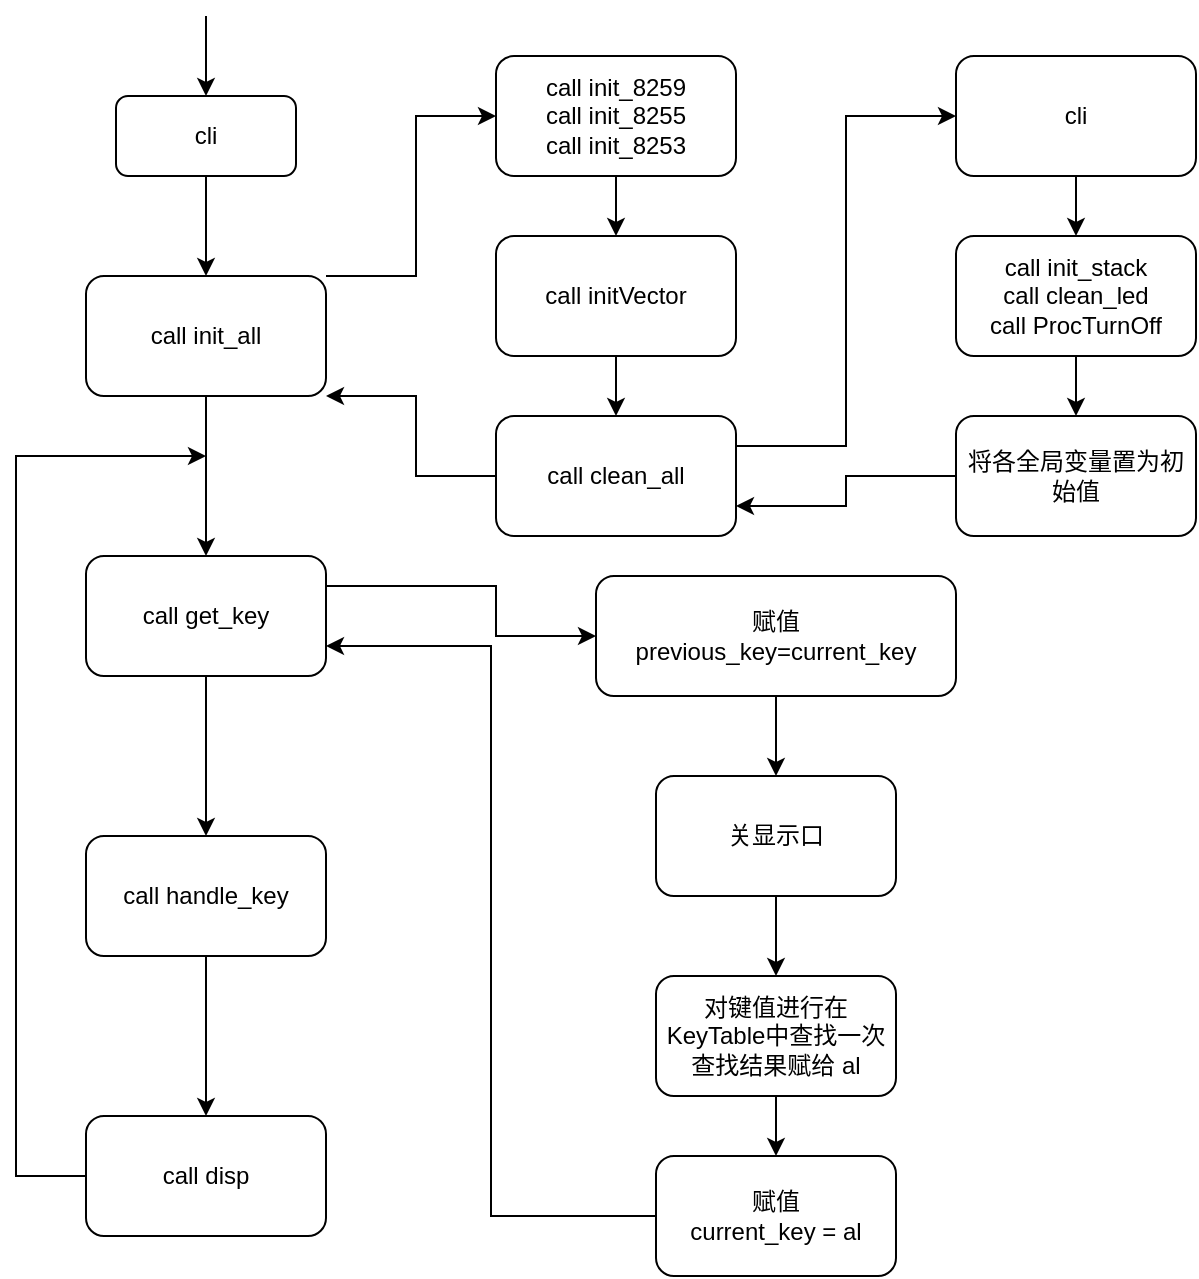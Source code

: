 <mxfile version="13.6.6" type="device"><diagram id="C5RBs43oDa-KdzZeNtuy" name="Page-1"><mxGraphModel dx="1422" dy="763" grid="1" gridSize="10" guides="1" tooltips="1" connect="1" arrows="1" fold="1" page="1" pageScale="1" pageWidth="827" pageHeight="1169" math="0" shadow="0"><root><mxCell id="WIyWlLk6GJQsqaUBKTNV-0"/><mxCell id="WIyWlLk6GJQsqaUBKTNV-1" parent="WIyWlLk6GJQsqaUBKTNV-0"/><mxCell id="xLt9MoEXi_RNRk2aKvtq-3" value="" style="edgeStyle=orthogonalEdgeStyle;rounded=0;orthogonalLoop=1;jettySize=auto;html=1;" edge="1" parent="WIyWlLk6GJQsqaUBKTNV-1" source="xLt9MoEXi_RNRk2aKvtq-1" target="xLt9MoEXi_RNRk2aKvtq-2"><mxGeometry relative="1" as="geometry"/></mxCell><mxCell id="xLt9MoEXi_RNRk2aKvtq-1" value="cli" style="rounded=1;whiteSpace=wrap;html=1;" vertex="1" parent="WIyWlLk6GJQsqaUBKTNV-1"><mxGeometry x="90" y="60" width="90" height="40" as="geometry"/></mxCell><mxCell id="xLt9MoEXi_RNRk2aKvtq-5" value="" style="edgeStyle=orthogonalEdgeStyle;rounded=0;orthogonalLoop=1;jettySize=auto;html=1;" edge="1" parent="WIyWlLk6GJQsqaUBKTNV-1" source="xLt9MoEXi_RNRk2aKvtq-2" target="xLt9MoEXi_RNRk2aKvtq-4"><mxGeometry relative="1" as="geometry"/></mxCell><mxCell id="xLt9MoEXi_RNRk2aKvtq-21" style="edgeStyle=orthogonalEdgeStyle;rounded=0;orthogonalLoop=1;jettySize=auto;html=1;exitX=1;exitY=0;exitDx=0;exitDy=0;entryX=0;entryY=0.5;entryDx=0;entryDy=0;" edge="1" parent="WIyWlLk6GJQsqaUBKTNV-1" source="xLt9MoEXi_RNRk2aKvtq-2" target="xLt9MoEXi_RNRk2aKvtq-14"><mxGeometry relative="1" as="geometry"><Array as="points"><mxPoint x="240" y="150"/><mxPoint x="240" y="70"/></Array></mxGeometry></mxCell><mxCell id="xLt9MoEXi_RNRk2aKvtq-2" value="call init_all" style="whiteSpace=wrap;html=1;rounded=1;" vertex="1" parent="WIyWlLk6GJQsqaUBKTNV-1"><mxGeometry x="75" y="150" width="120" height="60" as="geometry"/></mxCell><mxCell id="xLt9MoEXi_RNRk2aKvtq-7" value="" style="edgeStyle=orthogonalEdgeStyle;rounded=0;orthogonalLoop=1;jettySize=auto;html=1;" edge="1" parent="WIyWlLk6GJQsqaUBKTNV-1" source="xLt9MoEXi_RNRk2aKvtq-4" target="xLt9MoEXi_RNRk2aKvtq-6"><mxGeometry relative="1" as="geometry"/></mxCell><mxCell id="xLt9MoEXi_RNRk2aKvtq-42" style="edgeStyle=orthogonalEdgeStyle;rounded=0;orthogonalLoop=1;jettySize=auto;html=1;exitX=1;exitY=0.25;exitDx=0;exitDy=0;entryX=0;entryY=0.5;entryDx=0;entryDy=0;" edge="1" parent="WIyWlLk6GJQsqaUBKTNV-1" source="xLt9MoEXi_RNRk2aKvtq-4" target="xLt9MoEXi_RNRk2aKvtq-32"><mxGeometry relative="1" as="geometry"><Array as="points"><mxPoint x="280" y="305"/><mxPoint x="280" y="330"/></Array></mxGeometry></mxCell><mxCell id="xLt9MoEXi_RNRk2aKvtq-4" value="&lt;div&gt;call get_key&lt;/div&gt;" style="whiteSpace=wrap;html=1;rounded=1;" vertex="1" parent="WIyWlLk6GJQsqaUBKTNV-1"><mxGeometry x="75" y="290" width="120" height="60" as="geometry"/></mxCell><mxCell id="xLt9MoEXi_RNRk2aKvtq-9" value="" style="edgeStyle=orthogonalEdgeStyle;rounded=0;orthogonalLoop=1;jettySize=auto;html=1;" edge="1" parent="WIyWlLk6GJQsqaUBKTNV-1" source="xLt9MoEXi_RNRk2aKvtq-6" target="xLt9MoEXi_RNRk2aKvtq-8"><mxGeometry relative="1" as="geometry"/></mxCell><mxCell id="xLt9MoEXi_RNRk2aKvtq-6" value="call handle_key" style="whiteSpace=wrap;html=1;rounded=1;" vertex="1" parent="WIyWlLk6GJQsqaUBKTNV-1"><mxGeometry x="75" y="430" width="120" height="60" as="geometry"/></mxCell><mxCell id="xLt9MoEXi_RNRk2aKvtq-10" style="edgeStyle=orthogonalEdgeStyle;rounded=0;orthogonalLoop=1;jettySize=auto;html=1;" edge="1" parent="WIyWlLk6GJQsqaUBKTNV-1" source="xLt9MoEXi_RNRk2aKvtq-8"><mxGeometry relative="1" as="geometry"><mxPoint x="135" y="240" as="targetPoint"/><Array as="points"><mxPoint x="40" y="600"/><mxPoint x="40" y="240"/></Array></mxGeometry></mxCell><mxCell id="xLt9MoEXi_RNRk2aKvtq-8" value="call disp" style="whiteSpace=wrap;html=1;rounded=1;" vertex="1" parent="WIyWlLk6GJQsqaUBKTNV-1"><mxGeometry x="75" y="570" width="120" height="60" as="geometry"/></mxCell><mxCell id="xLt9MoEXi_RNRk2aKvtq-17" value="" style="edgeStyle=orthogonalEdgeStyle;rounded=0;orthogonalLoop=1;jettySize=auto;html=1;" edge="1" parent="WIyWlLk6GJQsqaUBKTNV-1" source="xLt9MoEXi_RNRk2aKvtq-14" target="xLt9MoEXi_RNRk2aKvtq-16"><mxGeometry relative="1" as="geometry"/></mxCell><mxCell id="xLt9MoEXi_RNRk2aKvtq-14" value="&lt;div&gt;call init_8259&lt;/div&gt;&lt;div&gt;call init_8255&lt;/div&gt;&lt;div&gt;call init_8253&lt;/div&gt;" style="rounded=1;whiteSpace=wrap;html=1;" vertex="1" parent="WIyWlLk6GJQsqaUBKTNV-1"><mxGeometry x="280" y="40" width="120" height="60" as="geometry"/></mxCell><mxCell id="xLt9MoEXi_RNRk2aKvtq-19" value="" style="edgeStyle=orthogonalEdgeStyle;rounded=0;orthogonalLoop=1;jettySize=auto;html=1;" edge="1" parent="WIyWlLk6GJQsqaUBKTNV-1" source="xLt9MoEXi_RNRk2aKvtq-16" target="xLt9MoEXi_RNRk2aKvtq-18"><mxGeometry relative="1" as="geometry"/></mxCell><mxCell id="xLt9MoEXi_RNRk2aKvtq-16" value="call initVector" style="whiteSpace=wrap;html=1;rounded=1;" vertex="1" parent="WIyWlLk6GJQsqaUBKTNV-1"><mxGeometry x="280" y="130" width="120" height="60" as="geometry"/></mxCell><mxCell id="xLt9MoEXi_RNRk2aKvtq-22" style="edgeStyle=orthogonalEdgeStyle;rounded=0;orthogonalLoop=1;jettySize=auto;html=1;exitX=0;exitY=0.5;exitDx=0;exitDy=0;entryX=1;entryY=1;entryDx=0;entryDy=0;" edge="1" parent="WIyWlLk6GJQsqaUBKTNV-1" source="xLt9MoEXi_RNRk2aKvtq-18" target="xLt9MoEXi_RNRk2aKvtq-2"><mxGeometry relative="1" as="geometry"><Array as="points"><mxPoint x="240" y="250"/><mxPoint x="240" y="210"/></Array></mxGeometry></mxCell><mxCell id="xLt9MoEXi_RNRk2aKvtq-30" style="edgeStyle=orthogonalEdgeStyle;rounded=0;orthogonalLoop=1;jettySize=auto;html=1;exitX=1;exitY=0.25;exitDx=0;exitDy=0;entryX=0;entryY=0.5;entryDx=0;entryDy=0;" edge="1" parent="WIyWlLk6GJQsqaUBKTNV-1" source="xLt9MoEXi_RNRk2aKvtq-18" target="xLt9MoEXi_RNRk2aKvtq-24"><mxGeometry relative="1" as="geometry"/></mxCell><mxCell id="xLt9MoEXi_RNRk2aKvtq-18" value="call clean_all" style="whiteSpace=wrap;html=1;rounded=1;" vertex="1" parent="WIyWlLk6GJQsqaUBKTNV-1"><mxGeometry x="280" y="220" width="120" height="60" as="geometry"/></mxCell><mxCell id="xLt9MoEXi_RNRk2aKvtq-20" value="" style="endArrow=classic;html=1;entryX=0.5;entryY=0;entryDx=0;entryDy=0;" edge="1" parent="WIyWlLk6GJQsqaUBKTNV-1" target="xLt9MoEXi_RNRk2aKvtq-1"><mxGeometry width="50" height="50" relative="1" as="geometry"><mxPoint x="135" y="20" as="sourcePoint"/><mxPoint x="650" y="300" as="targetPoint"/></mxGeometry></mxCell><mxCell id="xLt9MoEXi_RNRk2aKvtq-26" value="" style="edgeStyle=orthogonalEdgeStyle;rounded=0;orthogonalLoop=1;jettySize=auto;html=1;" edge="1" parent="WIyWlLk6GJQsqaUBKTNV-1" source="xLt9MoEXi_RNRk2aKvtq-24" target="xLt9MoEXi_RNRk2aKvtq-25"><mxGeometry relative="1" as="geometry"/></mxCell><mxCell id="xLt9MoEXi_RNRk2aKvtq-24" value="cli" style="rounded=1;whiteSpace=wrap;html=1;" vertex="1" parent="WIyWlLk6GJQsqaUBKTNV-1"><mxGeometry x="510" y="40" width="120" height="60" as="geometry"/></mxCell><mxCell id="xLt9MoEXi_RNRk2aKvtq-28" value="" style="edgeStyle=orthogonalEdgeStyle;rounded=0;orthogonalLoop=1;jettySize=auto;html=1;" edge="1" parent="WIyWlLk6GJQsqaUBKTNV-1" source="xLt9MoEXi_RNRk2aKvtq-25" target="xLt9MoEXi_RNRk2aKvtq-27"><mxGeometry relative="1" as="geometry"/></mxCell><mxCell id="xLt9MoEXi_RNRk2aKvtq-25" value="&lt;div&gt;call init_stack&lt;/div&gt;&lt;div&gt;call clean_led&lt;/div&gt;&lt;div&gt;call ProcTurnOff&lt;br&gt;&lt;/div&gt;" style="whiteSpace=wrap;html=1;rounded=1;" vertex="1" parent="WIyWlLk6GJQsqaUBKTNV-1"><mxGeometry x="510" y="130" width="120" height="60" as="geometry"/></mxCell><mxCell id="xLt9MoEXi_RNRk2aKvtq-31" style="edgeStyle=orthogonalEdgeStyle;rounded=0;orthogonalLoop=1;jettySize=auto;html=1;exitX=0;exitY=0.5;exitDx=0;exitDy=0;entryX=1;entryY=0.75;entryDx=0;entryDy=0;" edge="1" parent="WIyWlLk6GJQsqaUBKTNV-1" source="xLt9MoEXi_RNRk2aKvtq-27" target="xLt9MoEXi_RNRk2aKvtq-18"><mxGeometry relative="1" as="geometry"/></mxCell><mxCell id="xLt9MoEXi_RNRk2aKvtq-27" value="将各全局变量置为初始值" style="whiteSpace=wrap;html=1;rounded=1;" vertex="1" parent="WIyWlLk6GJQsqaUBKTNV-1"><mxGeometry x="510" y="220" width="120" height="60" as="geometry"/></mxCell><mxCell id="xLt9MoEXi_RNRk2aKvtq-35" value="" style="edgeStyle=orthogonalEdgeStyle;rounded=0;orthogonalLoop=1;jettySize=auto;html=1;" edge="1" parent="WIyWlLk6GJQsqaUBKTNV-1" source="xLt9MoEXi_RNRk2aKvtq-32" target="xLt9MoEXi_RNRk2aKvtq-34"><mxGeometry relative="1" as="geometry"/></mxCell><mxCell id="xLt9MoEXi_RNRk2aKvtq-32" value="&lt;div&gt;赋值&lt;/div&gt;&lt;div&gt;previous_key=current_key&lt;br&gt;&lt;/div&gt;" style="rounded=1;whiteSpace=wrap;html=1;" vertex="1" parent="WIyWlLk6GJQsqaUBKTNV-1"><mxGeometry x="330" y="300" width="180" height="60" as="geometry"/></mxCell><mxCell id="xLt9MoEXi_RNRk2aKvtq-37" value="" style="edgeStyle=orthogonalEdgeStyle;rounded=0;orthogonalLoop=1;jettySize=auto;html=1;" edge="1" parent="WIyWlLk6GJQsqaUBKTNV-1" source="xLt9MoEXi_RNRk2aKvtq-34" target="xLt9MoEXi_RNRk2aKvtq-36"><mxGeometry relative="1" as="geometry"/></mxCell><mxCell id="xLt9MoEXi_RNRk2aKvtq-34" value="关显示口" style="whiteSpace=wrap;html=1;rounded=1;" vertex="1" parent="WIyWlLk6GJQsqaUBKTNV-1"><mxGeometry x="360" y="400" width="120" height="60" as="geometry"/></mxCell><mxCell id="xLt9MoEXi_RNRk2aKvtq-39" value="" style="edgeStyle=orthogonalEdgeStyle;rounded=0;orthogonalLoop=1;jettySize=auto;html=1;" edge="1" parent="WIyWlLk6GJQsqaUBKTNV-1" source="xLt9MoEXi_RNRk2aKvtq-36" target="xLt9MoEXi_RNRk2aKvtq-38"><mxGeometry relative="1" as="geometry"/></mxCell><mxCell id="xLt9MoEXi_RNRk2aKvtq-36" value="&lt;div&gt;对键值进行在KeyTable中查找一次&lt;/div&gt;&lt;div&gt;查找结果赋给 al&lt;br&gt;&lt;/div&gt;" style="whiteSpace=wrap;html=1;rounded=1;" vertex="1" parent="WIyWlLk6GJQsqaUBKTNV-1"><mxGeometry x="360" y="500" width="120" height="60" as="geometry"/></mxCell><mxCell id="xLt9MoEXi_RNRk2aKvtq-44" style="edgeStyle=orthogonalEdgeStyle;rounded=0;orthogonalLoop=1;jettySize=auto;html=1;exitX=0;exitY=0.5;exitDx=0;exitDy=0;entryX=1;entryY=0.75;entryDx=0;entryDy=0;" edge="1" parent="WIyWlLk6GJQsqaUBKTNV-1" source="xLt9MoEXi_RNRk2aKvtq-38" target="xLt9MoEXi_RNRk2aKvtq-4"><mxGeometry relative="1" as="geometry"/></mxCell><mxCell id="xLt9MoEXi_RNRk2aKvtq-38" value="&lt;div&gt;赋值&lt;/div&gt;&lt;div&gt;current_key = al&lt;br&gt;&lt;/div&gt;" style="whiteSpace=wrap;html=1;rounded=1;" vertex="1" parent="WIyWlLk6GJQsqaUBKTNV-1"><mxGeometry x="360" y="590" width="120" height="60" as="geometry"/></mxCell></root></mxGraphModel></diagram></mxfile>